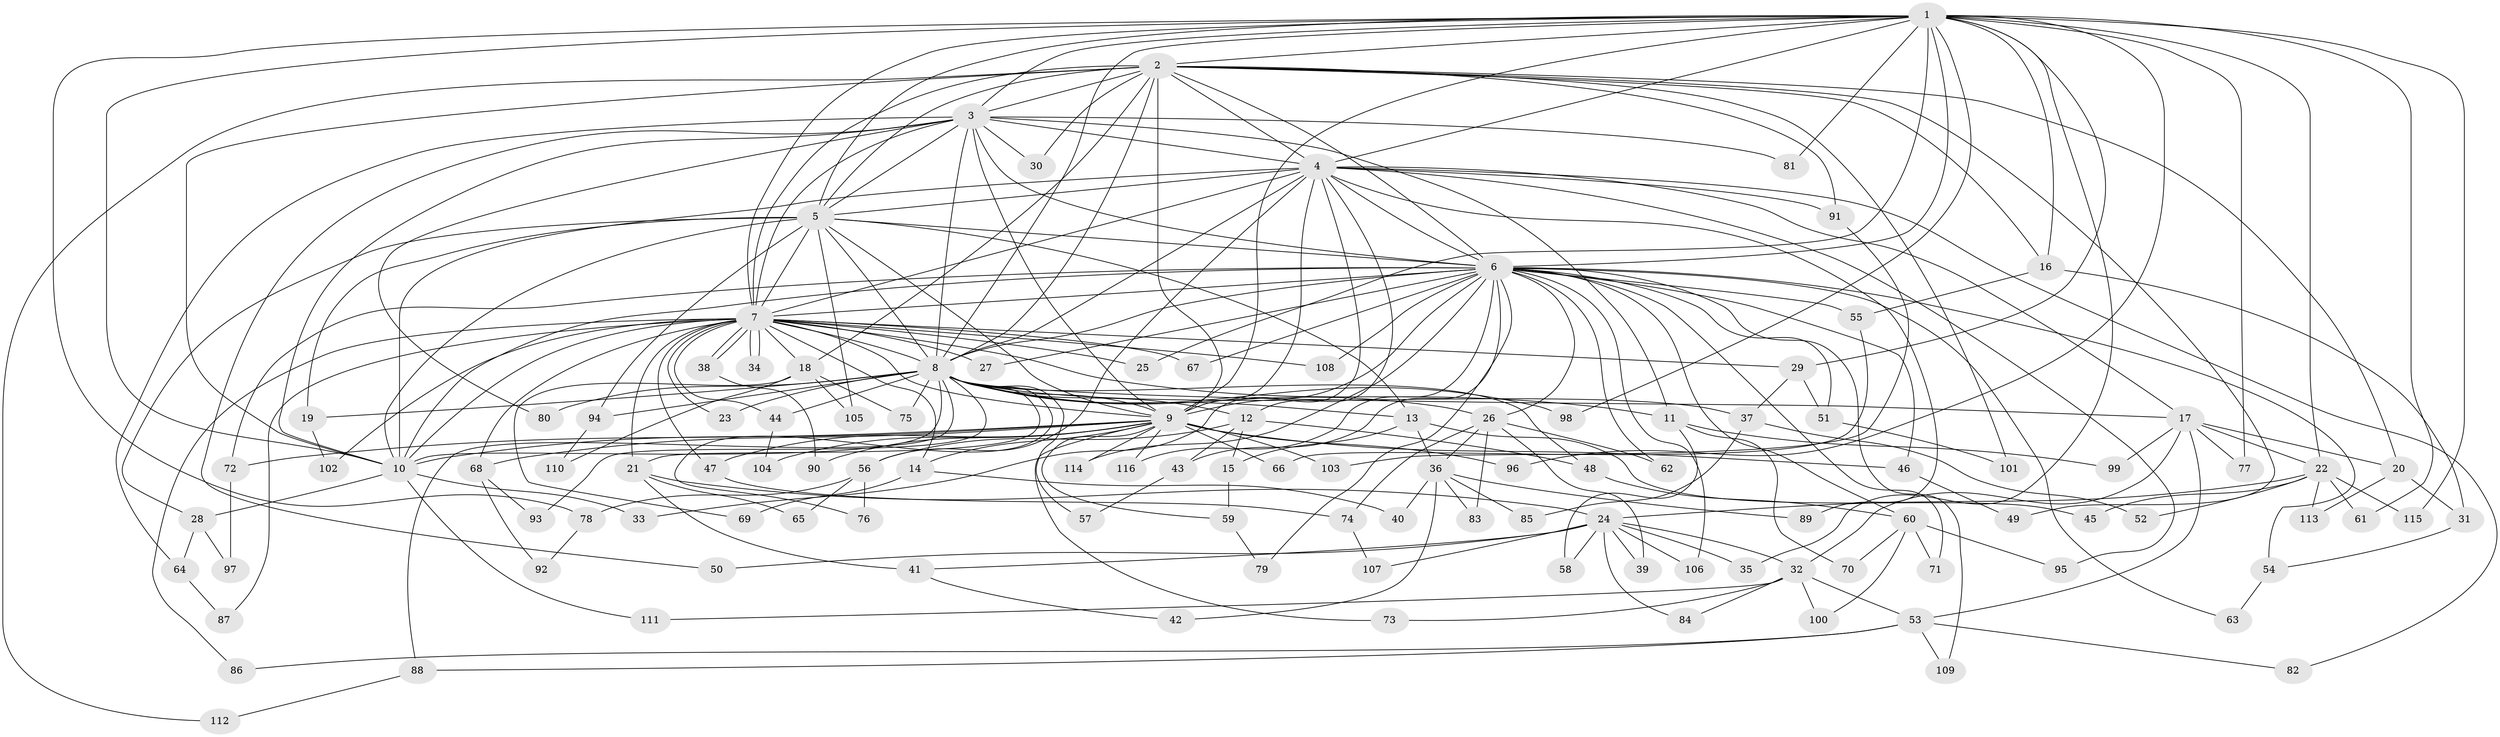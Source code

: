 // Generated by graph-tools (version 1.1) at 2025/34/03/09/25 02:34:57]
// undirected, 116 vertices, 257 edges
graph export_dot {
graph [start="1"]
  node [color=gray90,style=filled];
  1;
  2;
  3;
  4;
  5;
  6;
  7;
  8;
  9;
  10;
  11;
  12;
  13;
  14;
  15;
  16;
  17;
  18;
  19;
  20;
  21;
  22;
  23;
  24;
  25;
  26;
  27;
  28;
  29;
  30;
  31;
  32;
  33;
  34;
  35;
  36;
  37;
  38;
  39;
  40;
  41;
  42;
  43;
  44;
  45;
  46;
  47;
  48;
  49;
  50;
  51;
  52;
  53;
  54;
  55;
  56;
  57;
  58;
  59;
  60;
  61;
  62;
  63;
  64;
  65;
  66;
  67;
  68;
  69;
  70;
  71;
  72;
  73;
  74;
  75;
  76;
  77;
  78;
  79;
  80;
  81;
  82;
  83;
  84;
  85;
  86;
  87;
  88;
  89;
  90;
  91;
  92;
  93;
  94;
  95;
  96;
  97;
  98;
  99;
  100;
  101;
  102;
  103;
  104;
  105;
  106;
  107;
  108;
  109;
  110;
  111;
  112;
  113;
  114;
  115;
  116;
  1 -- 2;
  1 -- 3;
  1 -- 4;
  1 -- 5;
  1 -- 6;
  1 -- 7;
  1 -- 8;
  1 -- 9;
  1 -- 10;
  1 -- 16;
  1 -- 22;
  1 -- 25;
  1 -- 29;
  1 -- 35;
  1 -- 61;
  1 -- 77;
  1 -- 78;
  1 -- 81;
  1 -- 96;
  1 -- 98;
  1 -- 115;
  2 -- 3;
  2 -- 4;
  2 -- 5;
  2 -- 6;
  2 -- 7;
  2 -- 8;
  2 -- 9;
  2 -- 10;
  2 -- 16;
  2 -- 18;
  2 -- 20;
  2 -- 30;
  2 -- 49;
  2 -- 91;
  2 -- 101;
  2 -- 112;
  3 -- 4;
  3 -- 5;
  3 -- 6;
  3 -- 7;
  3 -- 8;
  3 -- 9;
  3 -- 10;
  3 -- 11;
  3 -- 30;
  3 -- 50;
  3 -- 64;
  3 -- 80;
  3 -- 81;
  4 -- 5;
  4 -- 6;
  4 -- 7;
  4 -- 8;
  4 -- 9;
  4 -- 10;
  4 -- 12;
  4 -- 17;
  4 -- 33;
  4 -- 56;
  4 -- 82;
  4 -- 89;
  4 -- 91;
  4 -- 95;
  5 -- 6;
  5 -- 7;
  5 -- 8;
  5 -- 9;
  5 -- 10;
  5 -- 13;
  5 -- 19;
  5 -- 28;
  5 -- 94;
  5 -- 105;
  6 -- 7;
  6 -- 8;
  6 -- 9;
  6 -- 10;
  6 -- 26;
  6 -- 27;
  6 -- 43;
  6 -- 46;
  6 -- 51;
  6 -- 54;
  6 -- 55;
  6 -- 60;
  6 -- 62;
  6 -- 63;
  6 -- 67;
  6 -- 71;
  6 -- 72;
  6 -- 79;
  6 -- 106;
  6 -- 108;
  6 -- 109;
  6 -- 114;
  6 -- 116;
  7 -- 8;
  7 -- 9;
  7 -- 10;
  7 -- 11;
  7 -- 14;
  7 -- 18;
  7 -- 21;
  7 -- 23;
  7 -- 25;
  7 -- 27;
  7 -- 29;
  7 -- 34;
  7 -- 34;
  7 -- 38;
  7 -- 38;
  7 -- 44;
  7 -- 47;
  7 -- 67;
  7 -- 68;
  7 -- 86;
  7 -- 87;
  7 -- 102;
  7 -- 108;
  8 -- 9;
  8 -- 10;
  8 -- 12;
  8 -- 13;
  8 -- 17;
  8 -- 19;
  8 -- 21;
  8 -- 23;
  8 -- 26;
  8 -- 37;
  8 -- 44;
  8 -- 48;
  8 -- 57;
  8 -- 75;
  8 -- 76;
  8 -- 80;
  8 -- 88;
  8 -- 93;
  8 -- 94;
  8 -- 98;
  9 -- 10;
  9 -- 14;
  9 -- 46;
  9 -- 47;
  9 -- 59;
  9 -- 66;
  9 -- 68;
  9 -- 72;
  9 -- 73;
  9 -- 90;
  9 -- 96;
  9 -- 103;
  9 -- 104;
  9 -- 114;
  9 -- 116;
  10 -- 28;
  10 -- 33;
  10 -- 111;
  11 -- 58;
  11 -- 70;
  11 -- 99;
  12 -- 15;
  12 -- 43;
  12 -- 48;
  12 -- 56;
  13 -- 15;
  13 -- 36;
  13 -- 45;
  14 -- 40;
  14 -- 69;
  15 -- 59;
  16 -- 31;
  16 -- 55;
  17 -- 20;
  17 -- 22;
  17 -- 32;
  17 -- 53;
  17 -- 77;
  17 -- 99;
  18 -- 69;
  18 -- 75;
  18 -- 105;
  18 -- 110;
  19 -- 102;
  20 -- 31;
  20 -- 113;
  21 -- 24;
  21 -- 41;
  21 -- 65;
  22 -- 24;
  22 -- 45;
  22 -- 52;
  22 -- 61;
  22 -- 113;
  22 -- 115;
  24 -- 32;
  24 -- 35;
  24 -- 39;
  24 -- 41;
  24 -- 50;
  24 -- 58;
  24 -- 84;
  24 -- 106;
  24 -- 107;
  26 -- 36;
  26 -- 39;
  26 -- 62;
  26 -- 74;
  26 -- 83;
  28 -- 64;
  28 -- 97;
  29 -- 37;
  29 -- 51;
  31 -- 54;
  32 -- 53;
  32 -- 73;
  32 -- 84;
  32 -- 100;
  32 -- 111;
  36 -- 40;
  36 -- 42;
  36 -- 83;
  36 -- 85;
  36 -- 89;
  37 -- 52;
  37 -- 85;
  38 -- 90;
  41 -- 42;
  43 -- 57;
  44 -- 104;
  46 -- 49;
  47 -- 74;
  48 -- 60;
  51 -- 101;
  53 -- 82;
  53 -- 86;
  53 -- 88;
  53 -- 109;
  54 -- 63;
  55 -- 66;
  56 -- 65;
  56 -- 76;
  56 -- 78;
  59 -- 79;
  60 -- 70;
  60 -- 71;
  60 -- 95;
  60 -- 100;
  64 -- 87;
  68 -- 92;
  68 -- 93;
  72 -- 97;
  74 -- 107;
  78 -- 92;
  88 -- 112;
  91 -- 103;
  94 -- 110;
}
